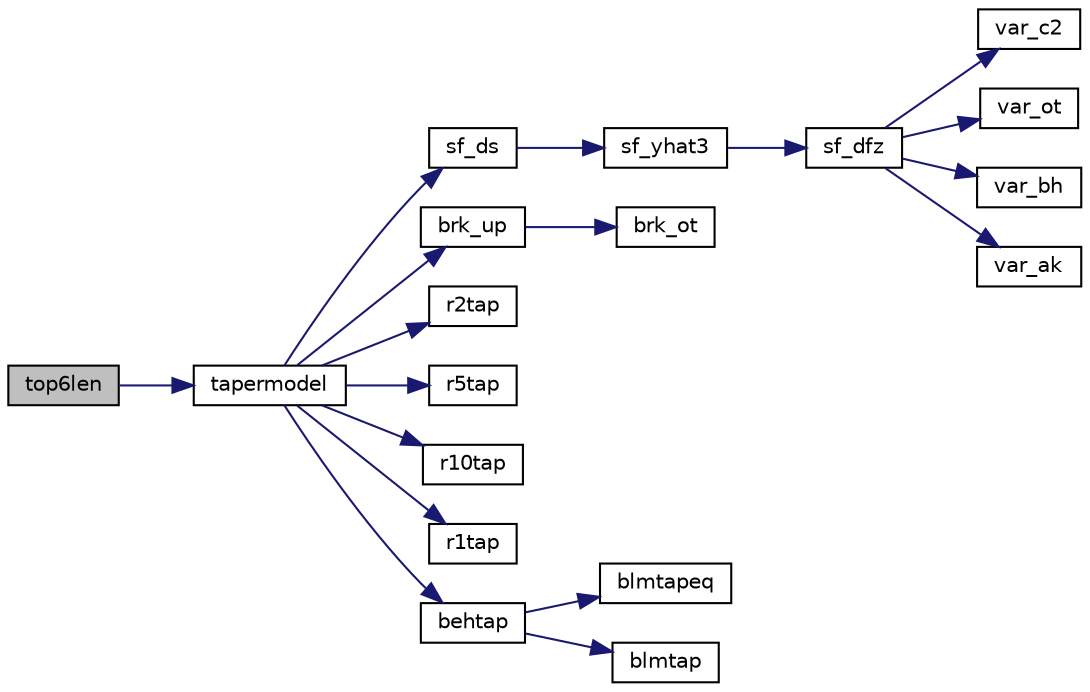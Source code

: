 digraph "top6len"
{
  edge [fontname="Helvetica",fontsize="10",labelfontname="Helvetica",labelfontsize="10"];
  node [fontname="Helvetica",fontsize="10",shape=record];
  rankdir="LR";
  Node1 [label="top6len",height=0.2,width=0.4,color="black", fillcolor="grey75", style="filled", fontcolor="black"];
  Node1 -> Node2 [color="midnightblue",fontsize="10",style="solid",fontname="Helvetica"];
  Node2 [label="tapermodel",height=0.2,width=0.4,color="black", fillcolor="white", style="filled",URL="$profile_8f.html#af1b2c2300129054b59ff9ed7186774ad"];
  Node2 -> Node3 [color="midnightblue",fontsize="10",style="solid",fontname="Helvetica"];
  Node3 [label="sf_ds",height=0.2,width=0.4,color="black", fillcolor="white", style="filled",URL="$sf__ds_8f.html#ab15a84d2ab1fd1892187333c139bc484"];
  Node3 -> Node4 [color="midnightblue",fontsize="10",style="solid",fontname="Helvetica"];
  Node4 [label="sf_yhat3",height=0.2,width=0.4,color="black", fillcolor="white", style="filled",URL="$sf__yhat3_8f.html#acb2cae9ef8d6ac4e58c881cefffeda7c"];
  Node4 -> Node5 [color="midnightblue",fontsize="10",style="solid",fontname="Helvetica"];
  Node5 [label="sf_dfz",height=0.2,width=0.4,color="black", fillcolor="white", style="filled",URL="$sf__dfz_8f.html#a1a0ff8abb9bd965cf97def977377b716"];
  Node5 -> Node6 [color="midnightblue",fontsize="10",style="solid",fontname="Helvetica"];
  Node6 [label="var_c2",height=0.2,width=0.4,color="black", fillcolor="white", style="filled",URL="$f__ingy_8f.html#a1d19a7b7c0b50f7bcf8ff8861f3305fc"];
  Node5 -> Node7 [color="midnightblue",fontsize="10",style="solid",fontname="Helvetica"];
  Node7 [label="var_ot",height=0.2,width=0.4,color="black", fillcolor="white", style="filled",URL="$f__other_8f.html#a166ad81a1dbaff90fe0bf8aaa157465d"];
  Node5 -> Node8 [color="midnightblue",fontsize="10",style="solid",fontname="Helvetica"];
  Node8 [label="var_bh",height=0.2,width=0.4,color="black", fillcolor="white", style="filled",URL="$f__other_8f.html#a6c6ceeb04cc22f3b1d892c57da1028c8"];
  Node5 -> Node9 [color="midnightblue",fontsize="10",style="solid",fontname="Helvetica"];
  Node9 [label="var_ak",height=0.2,width=0.4,color="black", fillcolor="white", style="filled",URL="$f__alaska_8f.html#aa8c85e7c2ccc2aed918d36a29cd5f277"];
  Node2 -> Node10 [color="midnightblue",fontsize="10",style="solid",fontname="Helvetica"];
  Node10 [label="brk_up",height=0.2,width=0.4,color="black", fillcolor="white", style="filled",URL="$brk__up_8f.html#a17b40d3ded6a6b54f29f52cf25172594"];
  Node10 -> Node11 [color="midnightblue",fontsize="10",style="solid",fontname="Helvetica"];
  Node11 [label="brk_ot",height=0.2,width=0.4,color="black", fillcolor="white", style="filled",URL="$f__other_8f.html#af86a35d212dbae039beac98163cf8962"];
  Node2 -> Node12 [color="midnightblue",fontsize="10",style="solid",fontname="Helvetica"];
  Node12 [label="r2tap",height=0.2,width=0.4,color="black", fillcolor="white", style="filled",URL="$r2tap_8f.html#a488582b3958a9493c13d3110905b9f51"];
  Node2 -> Node13 [color="midnightblue",fontsize="10",style="solid",fontname="Helvetica"];
  Node13 [label="r5tap",height=0.2,width=0.4,color="black", fillcolor="white", style="filled",URL="$r5tap_8f.html#ade5edb85785056537c935219859aaf45"];
  Node2 -> Node14 [color="midnightblue",fontsize="10",style="solid",fontname="Helvetica"];
  Node14 [label="r10tap",height=0.2,width=0.4,color="black", fillcolor="white", style="filled",URL="$r10tap_8f.html#a5f47de33ddae2b32a7b7586f48dfa659"];
  Node2 -> Node15 [color="midnightblue",fontsize="10",style="solid",fontname="Helvetica"];
  Node15 [label="r1tap",height=0.2,width=0.4,color="black", fillcolor="white", style="filled",URL="$r1tap_8f.html#a511ccea68a8ac4bfec492f2617348c32"];
  Node2 -> Node16 [color="midnightblue",fontsize="10",style="solid",fontname="Helvetica"];
  Node16 [label="behtap",height=0.2,width=0.4,color="black", fillcolor="white", style="filled",URL="$blmtap_8f.html#a53b80caf01001a2244020125e24bf23e"];
  Node16 -> Node17 [color="midnightblue",fontsize="10",style="solid",fontname="Helvetica"];
  Node17 [label="blmtapeq",height=0.2,width=0.4,color="black", fillcolor="white", style="filled",URL="$blmvol_8f.html#a1b101242c94e6c34f4e3a738a333ef89"];
  Node16 -> Node18 [color="midnightblue",fontsize="10",style="solid",fontname="Helvetica"];
  Node18 [label="blmtap",height=0.2,width=0.4,color="black", fillcolor="white", style="filled",URL="$blmtap_8f.html#a2c916458b82ec5f00ad1ce774cc64343"];
}
